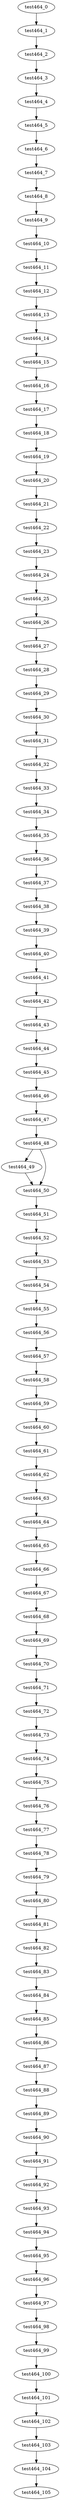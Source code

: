 digraph G {
test464_0->test464_1;
test464_1->test464_2;
test464_2->test464_3;
test464_3->test464_4;
test464_4->test464_5;
test464_5->test464_6;
test464_6->test464_7;
test464_7->test464_8;
test464_8->test464_9;
test464_9->test464_10;
test464_10->test464_11;
test464_11->test464_12;
test464_12->test464_13;
test464_13->test464_14;
test464_14->test464_15;
test464_15->test464_16;
test464_16->test464_17;
test464_17->test464_18;
test464_18->test464_19;
test464_19->test464_20;
test464_20->test464_21;
test464_21->test464_22;
test464_22->test464_23;
test464_23->test464_24;
test464_24->test464_25;
test464_25->test464_26;
test464_26->test464_27;
test464_27->test464_28;
test464_28->test464_29;
test464_29->test464_30;
test464_30->test464_31;
test464_31->test464_32;
test464_32->test464_33;
test464_33->test464_34;
test464_34->test464_35;
test464_35->test464_36;
test464_36->test464_37;
test464_37->test464_38;
test464_38->test464_39;
test464_39->test464_40;
test464_40->test464_41;
test464_41->test464_42;
test464_42->test464_43;
test464_43->test464_44;
test464_44->test464_45;
test464_45->test464_46;
test464_46->test464_47;
test464_47->test464_48;
test464_48->test464_49;
test464_48->test464_50;
test464_49->test464_50;
test464_50->test464_51;
test464_51->test464_52;
test464_52->test464_53;
test464_53->test464_54;
test464_54->test464_55;
test464_55->test464_56;
test464_56->test464_57;
test464_57->test464_58;
test464_58->test464_59;
test464_59->test464_60;
test464_60->test464_61;
test464_61->test464_62;
test464_62->test464_63;
test464_63->test464_64;
test464_64->test464_65;
test464_65->test464_66;
test464_66->test464_67;
test464_67->test464_68;
test464_68->test464_69;
test464_69->test464_70;
test464_70->test464_71;
test464_71->test464_72;
test464_72->test464_73;
test464_73->test464_74;
test464_74->test464_75;
test464_75->test464_76;
test464_76->test464_77;
test464_77->test464_78;
test464_78->test464_79;
test464_79->test464_80;
test464_80->test464_81;
test464_81->test464_82;
test464_82->test464_83;
test464_83->test464_84;
test464_84->test464_85;
test464_85->test464_86;
test464_86->test464_87;
test464_87->test464_88;
test464_88->test464_89;
test464_89->test464_90;
test464_90->test464_91;
test464_91->test464_92;
test464_92->test464_93;
test464_93->test464_94;
test464_94->test464_95;
test464_95->test464_96;
test464_96->test464_97;
test464_97->test464_98;
test464_98->test464_99;
test464_99->test464_100;
test464_100->test464_101;
test464_101->test464_102;
test464_102->test464_103;
test464_103->test464_104;
test464_104->test464_105;

}
